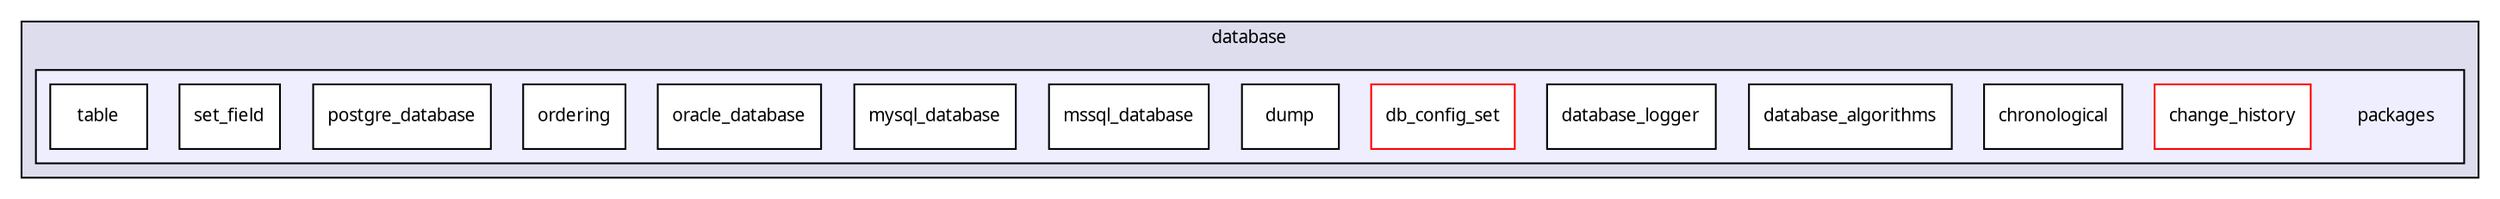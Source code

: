 digraph "packages/database/packages/" {
  compound=true
  node [ fontsize="10", fontname="FreeSans.ttf"];
  edge [ labelfontsize="10", labelfontname="FreeSans.ttf"];
  subgraph clusterdir_7a1342b7493b16c2abcd88860e50b74f {
    graph [ bgcolor="#ddddee", pencolor="black", label="database" fontname="FreeSans.ttf", fontsize="10", URL="dir_7a1342b7493b16c2abcd88860e50b74f.html"]
  subgraph clusterdir_9e29d43dd7407de83abd117b75b27387 {
    graph [ bgcolor="#eeeeff", pencolor="black", label="" URL="dir_9e29d43dd7407de83abd117b75b27387.html"];
    dir_9e29d43dd7407de83abd117b75b27387 [shape=plaintext label="packages"];
    dir_b53a2d53403bcb159658c11a715192f2 [shape=box label="change_history" color="red" fillcolor="white" style="filled" URL="dir_b53a2d53403bcb159658c11a715192f2.html"];
    dir_a45a9910ab0ab9ce25dd968348e99447 [shape=box label="chronological" color="black" fillcolor="white" style="filled" URL="dir_a45a9910ab0ab9ce25dd968348e99447.html"];
    dir_7a5e36287a4650770230c5ad1e3be628 [shape=box label="database_algorithms" color="black" fillcolor="white" style="filled" URL="dir_7a5e36287a4650770230c5ad1e3be628.html"];
    dir_882052b3aadce956b0fadc8d29a7c1c2 [shape=box label="database_logger" color="black" fillcolor="white" style="filled" URL="dir_882052b3aadce956b0fadc8d29a7c1c2.html"];
    dir_7e99b4000986c18a99d74a7f3af690cc [shape=box label="db_config_set" color="red" fillcolor="white" style="filled" URL="dir_7e99b4000986c18a99d74a7f3af690cc.html"];
    dir_edb7e74c5742dbe0a0b00c4b189f3003 [shape=box label="dump" color="black" fillcolor="white" style="filled" URL="dir_edb7e74c5742dbe0a0b00c4b189f3003.html"];
    dir_54ada2cca66709cdc8fe768f3904845b [shape=box label="mssql_database" color="black" fillcolor="white" style="filled" URL="dir_54ada2cca66709cdc8fe768f3904845b.html"];
    dir_c887e2962dde3257abc84afc9456a8b8 [shape=box label="mysql_database" color="black" fillcolor="white" style="filled" URL="dir_c887e2962dde3257abc84afc9456a8b8.html"];
    dir_6e44093fc4e7f07e5b96702700443301 [shape=box label="oracle_database" color="black" fillcolor="white" style="filled" URL="dir_6e44093fc4e7f07e5b96702700443301.html"];
    dir_3016fa79b409c98b542f42bfda78f844 [shape=box label="ordering" color="black" fillcolor="white" style="filled" URL="dir_3016fa79b409c98b542f42bfda78f844.html"];
    dir_4cd016c61293a0cf9d34cae7485033af [shape=box label="postgre_database" color="black" fillcolor="white" style="filled" URL="dir_4cd016c61293a0cf9d34cae7485033af.html"];
    dir_1c2bb32bf5ff28abaa5ed5901de7d3af [shape=box label="set_field" color="black" fillcolor="white" style="filled" URL="dir_1c2bb32bf5ff28abaa5ed5901de7d3af.html"];
    dir_df7c933159bcba9f88ebe7a84f957410 [shape=box label="table" color="black" fillcolor="white" style="filled" URL="dir_df7c933159bcba9f88ebe7a84f957410.html"];
  }
  }
}
